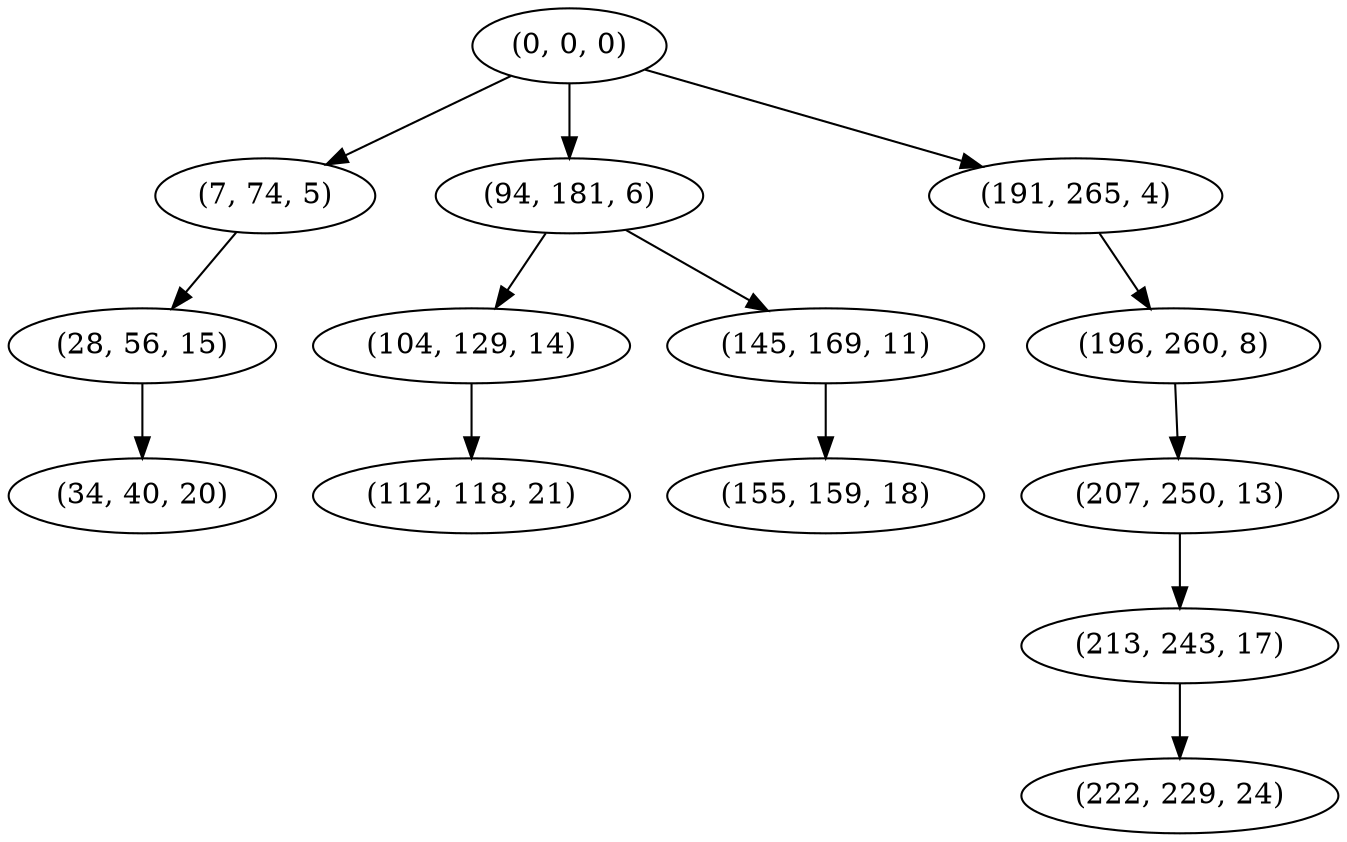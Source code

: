 digraph tree {
    "(0, 0, 0)";
    "(7, 74, 5)";
    "(28, 56, 15)";
    "(34, 40, 20)";
    "(94, 181, 6)";
    "(104, 129, 14)";
    "(112, 118, 21)";
    "(145, 169, 11)";
    "(155, 159, 18)";
    "(191, 265, 4)";
    "(196, 260, 8)";
    "(207, 250, 13)";
    "(213, 243, 17)";
    "(222, 229, 24)";
    "(0, 0, 0)" -> "(7, 74, 5)";
    "(0, 0, 0)" -> "(94, 181, 6)";
    "(0, 0, 0)" -> "(191, 265, 4)";
    "(7, 74, 5)" -> "(28, 56, 15)";
    "(28, 56, 15)" -> "(34, 40, 20)";
    "(94, 181, 6)" -> "(104, 129, 14)";
    "(94, 181, 6)" -> "(145, 169, 11)";
    "(104, 129, 14)" -> "(112, 118, 21)";
    "(145, 169, 11)" -> "(155, 159, 18)";
    "(191, 265, 4)" -> "(196, 260, 8)";
    "(196, 260, 8)" -> "(207, 250, 13)";
    "(207, 250, 13)" -> "(213, 243, 17)";
    "(213, 243, 17)" -> "(222, 229, 24)";
}
